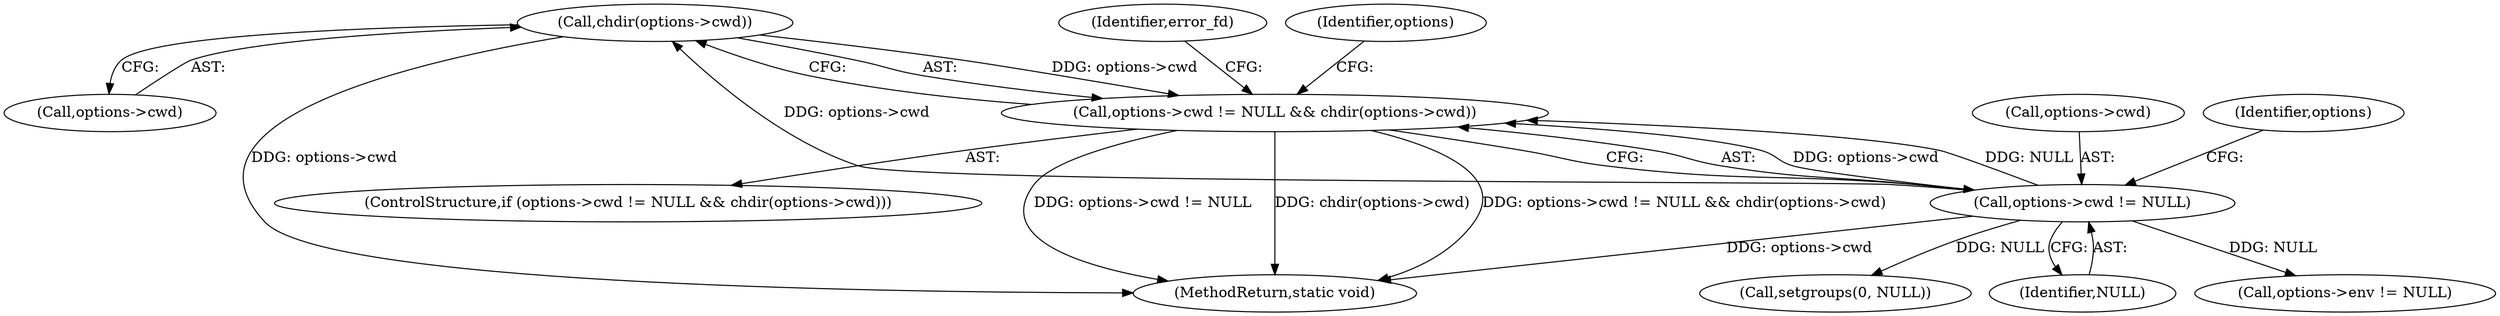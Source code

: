 digraph "0_libuv_66ab38918c911bcff025562cf06237d7fedaba0c@pointer" {
"1000240" [label="(Call,chdir(options->cwd))"];
"1000235" [label="(Call,options->cwd != NULL)"];
"1000234" [label="(Call,options->cwd != NULL && chdir(options->cwd))"];
"1000233" [label="(ControlStructure,if (options->cwd != NULL && chdir(options->cwd)))"];
"1000241" [label="(Call,options->cwd)"];
"1000240" [label="(Call,chdir(options->cwd))"];
"1000234" [label="(Call,options->cwd != NULL && chdir(options->cwd))"];
"1000236" [label="(Call,options->cwd)"];
"1000246" [label="(Identifier,error_fd)"];
"1000256" [label="(Identifier,options)"];
"1000263" [label="(Call,setgroups(0, NULL))"];
"1000333" [label="(MethodReturn,static void)"];
"1000235" [label="(Call,options->cwd != NULL)"];
"1000239" [label="(Identifier,NULL)"];
"1000242" [label="(Identifier,options)"];
"1000307" [label="(Call,options->env != NULL)"];
"1000240" -> "1000234"  [label="AST: "];
"1000240" -> "1000241"  [label="CFG: "];
"1000241" -> "1000240"  [label="AST: "];
"1000234" -> "1000240"  [label="CFG: "];
"1000240" -> "1000333"  [label="DDG: options->cwd"];
"1000240" -> "1000234"  [label="DDG: options->cwd"];
"1000235" -> "1000240"  [label="DDG: options->cwd"];
"1000235" -> "1000234"  [label="AST: "];
"1000235" -> "1000239"  [label="CFG: "];
"1000236" -> "1000235"  [label="AST: "];
"1000239" -> "1000235"  [label="AST: "];
"1000242" -> "1000235"  [label="CFG: "];
"1000234" -> "1000235"  [label="CFG: "];
"1000235" -> "1000333"  [label="DDG: options->cwd"];
"1000235" -> "1000234"  [label="DDG: options->cwd"];
"1000235" -> "1000234"  [label="DDG: NULL"];
"1000235" -> "1000263"  [label="DDG: NULL"];
"1000235" -> "1000307"  [label="DDG: NULL"];
"1000234" -> "1000233"  [label="AST: "];
"1000246" -> "1000234"  [label="CFG: "];
"1000256" -> "1000234"  [label="CFG: "];
"1000234" -> "1000333"  [label="DDG: options->cwd != NULL"];
"1000234" -> "1000333"  [label="DDG: chdir(options->cwd)"];
"1000234" -> "1000333"  [label="DDG: options->cwd != NULL && chdir(options->cwd)"];
}
